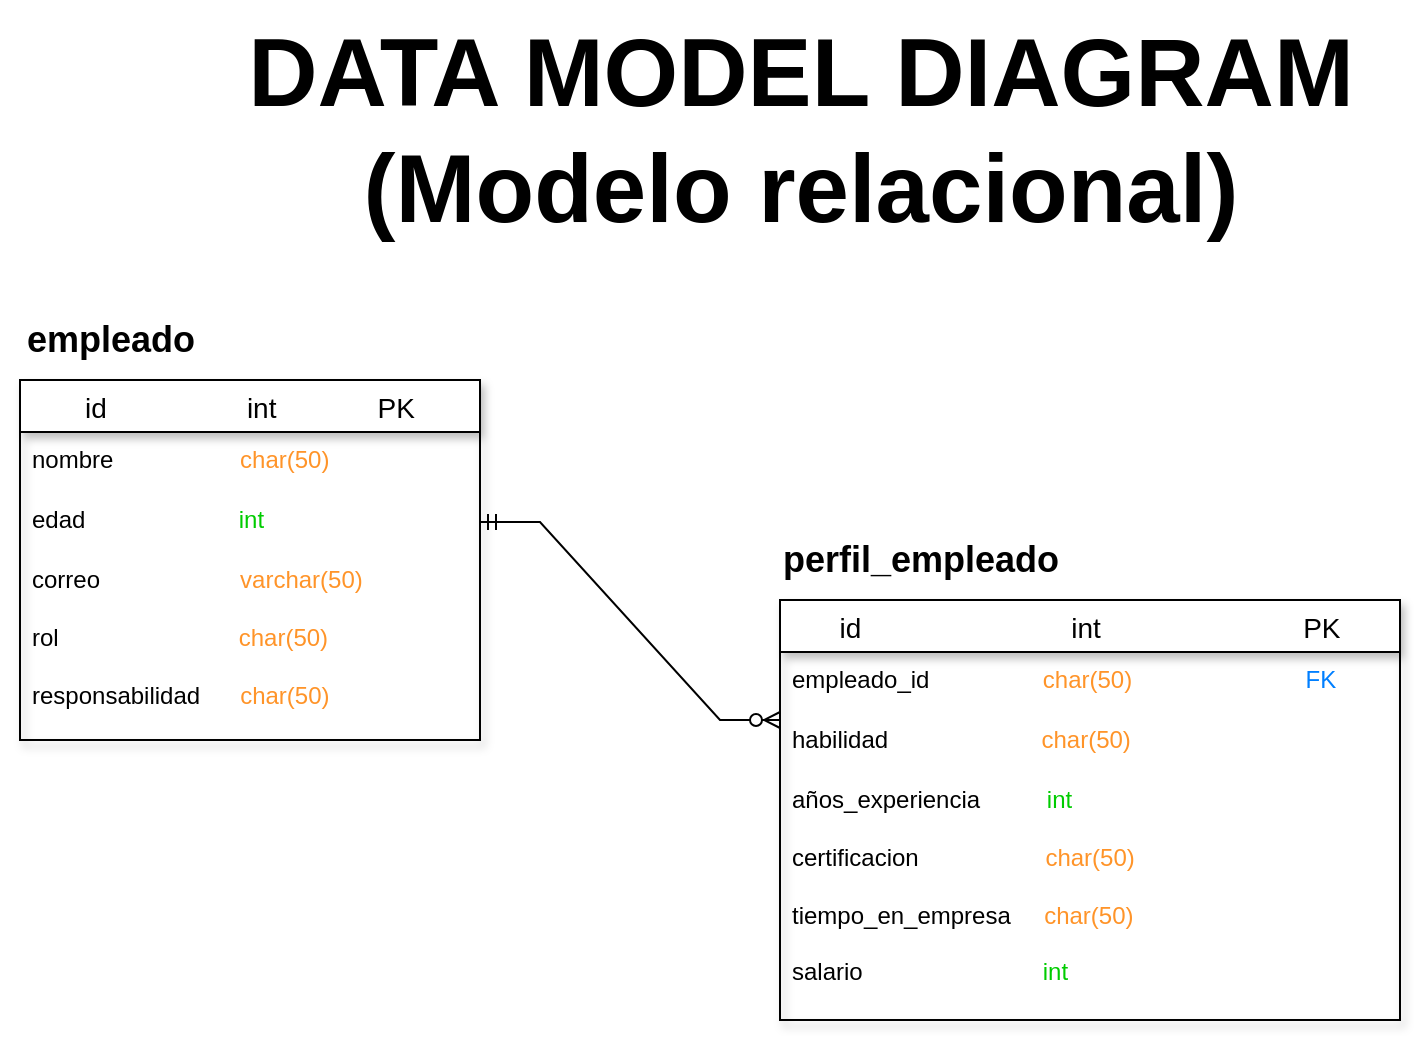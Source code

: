 <mxfile version="24.4.4" type="device" pages="3">
  <diagram name="DATA MODEL" id="8Vv8Cdxd6RyiCp-zmt-N">
    <mxGraphModel dx="1593" dy="647" grid="1" gridSize="10" guides="1" tooltips="1" connect="1" arrows="1" fold="1" page="1" pageScale="1" pageWidth="5000" pageHeight="5000" math="0" shadow="0">
      <root>
        <mxCell id="0" />
        <mxCell id="1" parent="0" />
        <mxCell id="gJs5bKo470rQABARNcll-5" value="id                  int             PK" style="swimlane;fontStyle=0;childLayout=stackLayout;horizontal=1;startSize=26;horizontalStack=0;resizeParent=1;resizeParentMax=0;resizeLast=0;collapsible=1;marginBottom=0;align=center;fontSize=14;shadow=1;" vertex="1" parent="1">
          <mxGeometry x="170" y="210" width="230" height="180" as="geometry" />
        </mxCell>
        <mxCell id="gJs5bKo470rQABARNcll-6" value="nombre&amp;nbsp; &amp;nbsp; &amp;nbsp; &amp;nbsp; &amp;nbsp; &amp;nbsp; &amp;nbsp; &amp;nbsp; &amp;nbsp; &amp;nbsp;&lt;font color=&quot;#ff9429&quot;&gt;char(50)&lt;/font&gt;" style="text;strokeColor=none;fillColor=none;spacingLeft=4;spacingRight=4;overflow=hidden;rotatable=0;points=[[0,0.5],[1,0.5]];portConstraint=eastwest;fontSize=12;whiteSpace=wrap;html=1;" vertex="1" parent="gJs5bKo470rQABARNcll-5">
          <mxGeometry y="26" width="230" height="30" as="geometry" />
        </mxCell>
        <mxCell id="gJs5bKo470rQABARNcll-7" value="edad&amp;nbsp; &amp;nbsp; &amp;nbsp; &amp;nbsp; &amp;nbsp; &amp;nbsp; &amp;nbsp; &amp;nbsp; &amp;nbsp; &amp;nbsp; &amp;nbsp; &amp;nbsp;&lt;font color=&quot;#00cc00&quot;&gt;int&lt;/font&gt;&amp;nbsp;&amp;nbsp;" style="text;strokeColor=none;fillColor=none;spacingLeft=4;spacingRight=4;overflow=hidden;rotatable=0;points=[[0,0.5],[1,0.5]];portConstraint=eastwest;fontSize=12;whiteSpace=wrap;html=1;" vertex="1" parent="gJs5bKo470rQABARNcll-5">
          <mxGeometry y="56" width="230" height="30" as="geometry" />
        </mxCell>
        <mxCell id="gJs5bKo470rQABARNcll-8" value="correo&amp;nbsp; &amp;nbsp; &amp;nbsp; &amp;nbsp; &amp;nbsp; &amp;nbsp; &amp;nbsp; &amp;nbsp; &amp;nbsp; &amp;nbsp; &amp;nbsp;&lt;font color=&quot;#ff9429&quot;&gt;varchar(50)&lt;/font&gt;&lt;div&gt;&lt;br&gt;&lt;/div&gt;&lt;div&gt;rol&amp;nbsp; &amp;nbsp; &amp;nbsp; &amp;nbsp; &amp;nbsp; &amp;nbsp; &amp;nbsp; &amp;nbsp; &amp;nbsp; &amp;nbsp; &amp;nbsp; &amp;nbsp; &amp;nbsp; &amp;nbsp;&lt;font color=&quot;#ff9429&quot;&gt;char(50)&lt;/font&gt;&lt;/div&gt;&lt;div&gt;&lt;br&gt;&lt;/div&gt;&lt;div&gt;responsabilidad&amp;nbsp; &amp;nbsp; &amp;nbsp; &lt;font color=&quot;#ff9429&quot;&gt;char(50)&lt;/font&gt;&lt;/div&gt;" style="text;strokeColor=none;fillColor=none;spacingLeft=4;spacingRight=4;overflow=hidden;rotatable=0;points=[[0,0.5],[1,0.5]];portConstraint=eastwest;fontSize=12;whiteSpace=wrap;html=1;" vertex="1" parent="gJs5bKo470rQABARNcll-5">
          <mxGeometry y="86" width="230" height="94" as="geometry" />
        </mxCell>
        <mxCell id="gJs5bKo470rQABARNcll-11" value="" style="edgeStyle=entityRelationEdgeStyle;fontSize=12;html=1;endArrow=ERzeroToMany;startArrow=ERmandOne;rounded=0;exitX=1;exitY=0.5;exitDx=0;exitDy=0;" edge="1" parent="1" source="gJs5bKo470rQABARNcll-7">
          <mxGeometry width="100" height="100" relative="1" as="geometry">
            <mxPoint x="450" y="480" as="sourcePoint" />
            <mxPoint x="550" y="380" as="targetPoint" />
            <Array as="points">
              <mxPoint x="450" y="320" />
            </Array>
          </mxGeometry>
        </mxCell>
        <mxCell id="gJs5bKo470rQABARNcll-13" value="id                           int                          PK" style="swimlane;fontStyle=0;childLayout=stackLayout;horizontal=1;startSize=26;horizontalStack=0;resizeParent=1;resizeParentMax=0;resizeLast=0;collapsible=1;marginBottom=0;align=center;fontSize=14;shadow=1;" vertex="1" parent="1">
          <mxGeometry x="550" y="320" width="310" height="210" as="geometry">
            <mxRectangle x="550" y="320" width="220" height="30" as="alternateBounds" />
          </mxGeometry>
        </mxCell>
        <mxCell id="gJs5bKo470rQABARNcll-14" value="empleado_id&amp;nbsp; &amp;nbsp; &amp;nbsp; &amp;nbsp; &amp;nbsp; &amp;nbsp; &amp;nbsp; &amp;nbsp; &amp;nbsp;&lt;font color=&quot;#ff9429&quot;&gt;char(50)&amp;nbsp; &amp;nbsp; &amp;nbsp; &amp;nbsp; &amp;nbsp; &amp;nbsp; &amp;nbsp; &amp;nbsp; &amp;nbsp; &amp;nbsp; &amp;nbsp; &amp;nbsp; &amp;nbsp;&amp;nbsp;&lt;/font&gt;&lt;font color=&quot;#007fff&quot;&gt;FK&lt;/font&gt;" style="text;strokeColor=none;fillColor=none;spacingLeft=4;spacingRight=4;overflow=hidden;rotatable=0;points=[[0,0.5],[1,0.5]];portConstraint=eastwest;fontSize=12;whiteSpace=wrap;html=1;" vertex="1" parent="gJs5bKo470rQABARNcll-13">
          <mxGeometry y="26" width="310" height="30" as="geometry" />
        </mxCell>
        <mxCell id="gJs5bKo470rQABARNcll-15" value="habilidad&amp;nbsp; &amp;nbsp; &amp;nbsp; &amp;nbsp; &amp;nbsp; &amp;nbsp; &amp;nbsp; &amp;nbsp; &amp;nbsp; &amp;nbsp; &amp;nbsp; &amp;nbsp;&lt;span style=&quot;color: rgb(255, 148, 41);&quot;&gt;char(50)&lt;/span&gt;" style="text;strokeColor=none;fillColor=none;spacingLeft=4;spacingRight=4;overflow=hidden;rotatable=0;points=[[0,0.5],[1,0.5]];portConstraint=eastwest;fontSize=12;whiteSpace=wrap;html=1;" vertex="1" parent="gJs5bKo470rQABARNcll-13">
          <mxGeometry y="56" width="310" height="30" as="geometry" />
        </mxCell>
        <mxCell id="gJs5bKo470rQABARNcll-16" value="años_experiencia&amp;nbsp; &amp;nbsp; &amp;nbsp; &amp;nbsp; &amp;nbsp;&amp;nbsp;&lt;font color=&quot;#00cc00&quot;&gt;int&lt;/font&gt;&lt;div&gt;&lt;font color=&quot;#ff9429&quot;&gt;&lt;br&gt;&lt;/font&gt;&lt;div&gt;certificacion&amp;nbsp; &amp;nbsp; &amp;nbsp; &amp;nbsp; &amp;nbsp; &amp;nbsp; &amp;nbsp; &amp;nbsp; &amp;nbsp; &amp;nbsp;&lt;font color=&quot;#ff9429&quot;&gt;char(50)&lt;/font&gt;&lt;/div&gt;&lt;div&gt;&lt;br&gt;&lt;/div&gt;&lt;div&gt;tiempo_en_empresa&amp;nbsp; &amp;nbsp; &amp;nbsp;&lt;font color=&quot;#ff9429&quot;&gt;char(50)&lt;/font&gt;&lt;/div&gt;&lt;/div&gt;&lt;div&gt;&lt;font color=&quot;#ff9429&quot;&gt;&lt;br&gt;&lt;/font&gt;&lt;/div&gt;&lt;div&gt;salario&amp;nbsp; &amp;nbsp; &amp;nbsp; &amp;nbsp; &amp;nbsp; &amp;nbsp; &amp;nbsp; &amp;nbsp; &amp;nbsp; &amp;nbsp; &amp;nbsp; &amp;nbsp; &amp;nbsp; &lt;font color=&quot;#00cc00&quot;&gt;&amp;nbsp;int&lt;/font&gt;&lt;/div&gt;" style="text;strokeColor=none;fillColor=none;spacingLeft=4;spacingRight=4;overflow=hidden;rotatable=0;points=[[0,0.5],[1,0.5]];portConstraint=eastwest;fontSize=12;whiteSpace=wrap;html=1;" vertex="1" parent="gJs5bKo470rQABARNcll-13">
          <mxGeometry y="86" width="310" height="124" as="geometry" />
        </mxCell>
        <mxCell id="gJs5bKo470rQABARNcll-18" value="&lt;b&gt;&lt;font style=&quot;font-size: 48px;&quot;&gt;DATA MODEL DIAGRAM&lt;/font&gt;&lt;/b&gt;&lt;div&gt;&lt;b&gt;&lt;font style=&quot;font-size: 48px;&quot;&gt;(Modelo relacional)&lt;/font&gt;&lt;/b&gt;&lt;/div&gt;" style="text;html=1;align=center;verticalAlign=middle;resizable=0;points=[];autosize=1;strokeColor=none;fillColor=none;" vertex="1" parent="1">
          <mxGeometry x="270" y="20" width="580" height="130" as="geometry" />
        </mxCell>
        <mxCell id="Pp-eJs3AvqV8gKSmDJ2w-1" value="&lt;b&gt;&lt;font style=&quot;font-size: 18px;&quot;&gt;empleado&lt;/font&gt;&lt;/b&gt;" style="text;html=1;align=center;verticalAlign=middle;resizable=0;points=[];autosize=1;strokeColor=none;fillColor=none;" vertex="1" parent="1">
          <mxGeometry x="160" y="170" width="110" height="40" as="geometry" />
        </mxCell>
        <mxCell id="Pp-eJs3AvqV8gKSmDJ2w-2" value="&lt;b&gt;&lt;font style=&quot;font-size: 18px;&quot;&gt;perfil_empleado&lt;/font&gt;&lt;/b&gt;" style="text;html=1;align=center;verticalAlign=middle;resizable=0;points=[];autosize=1;strokeColor=none;fillColor=none;" vertex="1" parent="1">
          <mxGeometry x="540" y="280" width="160" height="40" as="geometry" />
        </mxCell>
      </root>
    </mxGraphModel>
  </diagram>
  <diagram id="5F2YvM18f5DHf8GJzFru" name="COMPONENT DIAGRAM">
    <mxGraphModel dx="1134" dy="589" grid="1" gridSize="10" guides="1" tooltips="1" connect="1" arrows="1" fold="1" page="1" pageScale="1" pageWidth="5000" pageHeight="5000" math="0" shadow="0">
      <root>
        <mxCell id="0" />
        <mxCell id="1" parent="0" />
        <mxCell id="p4Lxp6jSWEpP2U2FWhaJ-3" value="database.py" style="shape=module;align=left;spacingLeft=20;align=center;verticalAlign=top;whiteSpace=wrap;html=1;" parent="1" vertex="1">
          <mxGeometry x="290" y="1280" width="150" height="70" as="geometry" />
        </mxCell>
        <mxCell id="p4Lxp6jSWEpP2U2FWhaJ-4" value="main.py" style="shape=module;align=left;spacingLeft=20;align=center;verticalAlign=top;whiteSpace=wrap;html=1;" parent="1" vertex="1">
          <mxGeometry x="155" y="1110" width="150" height="70" as="geometry" />
        </mxCell>
        <mxCell id="p4Lxp6jSWEpP2U2FWhaJ-5" value="models.py" style="shape=module;align=left;spacingLeft=20;align=center;verticalAlign=top;whiteSpace=wrap;html=1;" parent="1" vertex="1">
          <mxGeometry x="550" y="1100" width="150" height="70" as="geometry" />
        </mxCell>
        <mxCell id="p4Lxp6jSWEpP2U2FWhaJ-7" value="Información empleado&lt;div&gt;&lt;span style=&quot;background-color: initial;&quot;&gt;Información perfil&lt;/span&gt;&lt;/div&gt;" style="whiteSpace=wrap;html=1;align=center;" parent="1" vertex="1">
          <mxGeometry x="560" y="1280" width="140" height="70" as="geometry" />
        </mxCell>
        <mxCell id="p4Lxp6jSWEpP2U2FWhaJ-8" value="DB" style="whiteSpace=wrap;html=1;align=center;" parent="1" vertex="1">
          <mxGeometry x="560" y="1260" width="50" height="20" as="geometry" />
        </mxCell>
        <mxCell id="p4Lxp6jSWEpP2U2FWhaJ-19" value="&lt;font style=&quot;font-size: 48px;&quot;&gt;&lt;b&gt;COMPONENT DIAGRAM&lt;/b&gt;&lt;/font&gt;" style="text;html=1;align=center;verticalAlign=middle;resizable=0;points=[];autosize=1;strokeColor=none;fillColor=none;" parent="1" vertex="1">
          <mxGeometry x="120" y="780" width="580" height="70" as="geometry" />
        </mxCell>
        <mxCell id="8f7R22QJFNezxQCNV4N7-9" value="" style="html=1;verticalAlign=bottom;endArrow=open;dashed=1;endSize=8;curved=0;rounded=0;entryX=0.552;entryY=0.969;entryDx=0;entryDy=0;entryPerimeter=0;dashPattern=8 8;exitX=0.25;exitY=0;exitDx=0;exitDy=0;endFill=0;startArrow=open;startFill=0;" parent="1" target="p4Lxp6jSWEpP2U2FWhaJ-4" edge="1" source="p4Lxp6jSWEpP2U2FWhaJ-3">
          <mxGeometry relative="1" as="geometry">
            <mxPoint x="373" y="1280" as="sourcePoint" />
            <mxPoint x="430" y="1220" as="targetPoint" />
            <Array as="points">
              <mxPoint x="328" y="1250" />
              <mxPoint x="238" y="1250" />
            </Array>
          </mxGeometry>
        </mxCell>
        <mxCell id="MOI77YkNoGCoBy-1bqQC-1" value="" style="html=1;verticalAlign=bottom;endArrow=open;dashed=1;endSize=8;rounded=0;entryX=0.8;entryY=0;entryDx=0;entryDy=0;entryPerimeter=0;exitX=0.5;exitY=1;exitDx=0;exitDy=0;edgeStyle=elbowEdgeStyle;elbow=vertical;dashPattern=12 12;" parent="1" source="p4Lxp6jSWEpP2U2FWhaJ-5" target="p4Lxp6jSWEpP2U2FWhaJ-3" edge="1">
          <mxGeometry relative="1" as="geometry">
            <mxPoint x="500" y="1222" as="sourcePoint" />
            <mxPoint x="500" y="1150" as="targetPoint" />
          </mxGeometry>
        </mxCell>
        <mxCell id="MOI77YkNoGCoBy-1bqQC-2" value="" style="html=1;verticalAlign=bottom;endArrow=open;dashed=1;endSize=8;curved=0;rounded=0;entryX=0;entryY=0.5;entryDx=0;entryDy=0;dashPattern=12 12;" parent="1" target="p4Lxp6jSWEpP2U2FWhaJ-7" edge="1">
          <mxGeometry relative="1" as="geometry">
            <mxPoint x="500" y="1315" as="sourcePoint" />
            <mxPoint x="560" y="1310" as="targetPoint" />
          </mxGeometry>
        </mxCell>
        <mxCell id="MOI77YkNoGCoBy-1bqQC-3" value="" style="html=1;verticalAlign=bottom;endArrow=open;dashed=1;endSize=8;curved=0;rounded=0;entryX=1;entryY=0.5;entryDx=0;entryDy=0;dashPattern=12 12;" parent="1" target="p4Lxp6jSWEpP2U2FWhaJ-3" edge="1">
          <mxGeometry relative="1" as="geometry">
            <mxPoint x="500" y="1315" as="sourcePoint" />
            <mxPoint x="489.28" y="1332" as="targetPoint" />
            <Array as="points">
              <mxPoint x="490" y="1315" />
            </Array>
          </mxGeometry>
        </mxCell>
        <mxCell id="O7bebg6nKFCXVjww0IWr-1" value="services.py" style="shape=module;align=left;spacingLeft=20;align=center;verticalAlign=top;whiteSpace=wrap;html=1;" vertex="1" parent="1">
          <mxGeometry x="550" y="990" width="150" height="60" as="geometry" />
        </mxCell>
        <mxCell id="O7bebg6nKFCXVjww0IWr-3" style="edgeStyle=orthogonalEdgeStyle;rounded=0;orthogonalLoop=1;jettySize=auto;html=1;entryX=0.653;entryY=0.041;entryDx=0;entryDy=0;entryPerimeter=0;dashed=1;dashPattern=8 8;endArrow=open;endFill=0;" edge="1" parent="1" source="O7bebg6nKFCXVjww0IWr-1" target="p4Lxp6jSWEpP2U2FWhaJ-3">
          <mxGeometry relative="1" as="geometry" />
        </mxCell>
        <mxCell id="O7bebg6nKFCXVjww0IWr-4" value="Observer.py" style="shape=module;align=left;spacingLeft=20;align=center;verticalAlign=top;whiteSpace=wrap;html=1;" vertex="1" parent="1">
          <mxGeometry x="550" y="900" width="150" height="60" as="geometry" />
        </mxCell>
        <mxCell id="O7bebg6nKFCXVjww0IWr-5" style="edgeStyle=orthogonalEdgeStyle;rounded=0;orthogonalLoop=1;jettySize=auto;html=1;dashed=1;dashPattern=8 8;endArrow=open;endFill=0;entryX=0.5;entryY=0;entryDx=0;entryDy=0;" edge="1" parent="1" target="p4Lxp6jSWEpP2U2FWhaJ-3">
          <mxGeometry relative="1" as="geometry">
            <mxPoint x="560" y="960" as="sourcePoint" />
            <mxPoint x="360" y="1260" as="targetPoint" />
            <Array as="points">
              <mxPoint x="360" y="960" />
              <mxPoint x="360" y="1280" />
            </Array>
          </mxGeometry>
        </mxCell>
      </root>
    </mxGraphModel>
  </diagram>
  <diagram id="gFK22XdslvCX1JbC0nna" name="PACKAGE DIAGRAM">
    <mxGraphModel dx="1588" dy="824" grid="1" gridSize="12" guides="1" tooltips="1" connect="1" arrows="1" fold="1" page="1" pageScale="1" pageWidth="5000" pageHeight="5000" math="0" shadow="0">
      <root>
        <mxCell id="0" />
        <mxCell id="1" parent="0" />
        <mxCell id="j75Wx8pc6O_PyOCu6fBs-1" value="API&lt;div&gt;Gestor de recursos humanos&lt;/div&gt;" style="shape=folder;fontStyle=1;spacingTop=10;tabWidth=40;tabHeight=14;tabPosition=left;html=1;whiteSpace=wrap;" parent="1" vertex="1">
          <mxGeometry x="340" y="450" width="900" height="230" as="geometry" />
        </mxCell>
        <mxCell id="j75Wx8pc6O_PyOCu6fBs-2" value="models" style="shape=folder;fontStyle=1;spacingTop=10;tabWidth=40;tabHeight=14;tabPosition=left;html=1;whiteSpace=wrap;" parent="1" vertex="1">
          <mxGeometry x="650" y="600" width="90" height="60" as="geometry" />
        </mxCell>
        <mxCell id="j75Wx8pc6O_PyOCu6fBs-3" value="CR&lt;div&gt;perfil empleado&lt;/div&gt;" style="shape=folder;fontStyle=1;spacingTop=10;tabWidth=40;tabHeight=14;tabPosition=left;html=1;whiteSpace=wrap;" parent="1" vertex="1">
          <mxGeometry x="500" y="600" width="100" height="60" as="geometry" />
        </mxCell>
        <mxCell id="j75Wx8pc6O_PyOCu6fBs-5" value="CRUD&amp;nbsp;&lt;div&gt;empleado&lt;/div&gt;" style="shape=folder;fontStyle=1;spacingTop=10;tabWidth=40;tabHeight=14;tabPosition=left;html=1;whiteSpace=wrap;" parent="1" vertex="1">
          <mxGeometry x="370" y="600" width="100" height="60" as="geometry" />
        </mxCell>
        <mxCell id="j75Wx8pc6O_PyOCu6fBs-11" value="Data Management" style="shape=folder;fontStyle=1;spacingTop=10;tabWidth=40;tabHeight=14;tabPosition=left;html=1;whiteSpace=wrap;" parent="1" vertex="1">
          <mxGeometry x="370" y="770" width="880" height="180" as="geometry" />
        </mxCell>
        <mxCell id="j75Wx8pc6O_PyOCu6fBs-12" value="empleado" style="shape=folder;fontStyle=1;spacingTop=10;tabWidth=40;tabHeight=14;tabPosition=left;html=1;whiteSpace=wrap;" parent="1" vertex="1">
          <mxGeometry x="400" y="880" width="70" height="50" as="geometry" />
        </mxCell>
        <mxCell id="j75Wx8pc6O_PyOCu6fBs-13" value="perfil_empleado" style="shape=folder;fontStyle=1;spacingTop=10;tabWidth=40;tabHeight=14;tabPosition=left;html=1;whiteSpace=wrap;" parent="1" vertex="1">
          <mxGeometry x="980" y="880" width="110" height="50" as="geometry" />
        </mxCell>
        <mxCell id="j75Wx8pc6O_PyOCu6fBs-14" value="" style="endArrow=open;endSize=12;dashed=1;html=1;rounded=0;entryX=0.687;entryY=1.041;entryDx=0;entryDy=0;entryPerimeter=0;" parent="1" target="j75Wx8pc6O_PyOCu6fBs-5" edge="1">
          <mxGeometry width="160" relative="1" as="geometry">
            <mxPoint x="440" y="780" as="sourcePoint" />
            <mxPoint x="550" y="760" as="targetPoint" />
          </mxGeometry>
        </mxCell>
        <mxCell id="j75Wx8pc6O_PyOCu6fBs-15" value="" style="endArrow=open;endSize=12;dashed=1;html=1;rounded=0;entryX=0.105;entryY=0.091;entryDx=0;entryDy=0;entryPerimeter=0;" parent="1" target="j75Wx8pc6O_PyOCu6fBs-11" edge="1">
          <mxGeometry width="160" relative="1" as="geometry">
            <mxPoint x="460" y="660" as="sourcePoint" />
            <mxPoint x="449" y="672" as="targetPoint" />
          </mxGeometry>
        </mxCell>
        <mxCell id="j75Wx8pc6O_PyOCu6fBs-18" value="" style="endArrow=open;endSize=12;dashed=1;html=1;rounded=0;entryX=0.687;entryY=1.041;entryDx=0;entryDy=0;entryPerimeter=0;" parent="1" edge="1">
          <mxGeometry width="160" relative="1" as="geometry">
            <mxPoint x="540.1" y="780" as="sourcePoint" />
            <mxPoint x="539.1" y="662" as="targetPoint" />
          </mxGeometry>
        </mxCell>
        <mxCell id="j75Wx8pc6O_PyOCu6fBs-19" value="" style="endArrow=open;endSize=12;dashed=1;html=1;rounded=0;entryX=0.224;entryY=0.062;entryDx=0;entryDy=0;entryPerimeter=0;" parent="1" edge="1">
          <mxGeometry width="160" relative="1" as="geometry">
            <mxPoint x="560.1" y="660" as="sourcePoint" />
            <mxPoint x="560.1" y="781" as="targetPoint" />
          </mxGeometry>
        </mxCell>
        <mxCell id="j75Wx8pc6O_PyOCu6fBs-20" value="" style="endArrow=open;endSize=12;dashed=1;html=1;rounded=0;entryX=0.687;entryY=1.041;entryDx=0;entryDy=0;entryPerimeter=0;" parent="1" edge="1">
          <mxGeometry width="160" relative="1" as="geometry">
            <mxPoint x="685.1" y="780" as="sourcePoint" />
            <mxPoint x="684.1" y="662" as="targetPoint" />
          </mxGeometry>
        </mxCell>
        <mxCell id="j75Wx8pc6O_PyOCu6fBs-21" value="" style="endArrow=open;endSize=12;dashed=1;html=1;rounded=0;entryX=0.224;entryY=0.062;entryDx=0;entryDy=0;entryPerimeter=0;" parent="1" edge="1">
          <mxGeometry width="160" relative="1" as="geometry">
            <mxPoint x="705.1" y="660" as="sourcePoint" />
            <mxPoint x="705.1" y="781" as="targetPoint" />
          </mxGeometry>
        </mxCell>
        <mxCell id="j75Wx8pc6O_PyOCu6fBs-22" value="Services" style="shape=folder;fontStyle=1;spacingTop=10;tabWidth=40;tabHeight=14;tabPosition=left;html=1;whiteSpace=wrap;" parent="1" vertex="1">
          <mxGeometry x="790" y="605" width="100" height="55" as="geometry" />
        </mxCell>
        <mxCell id="j75Wx8pc6O_PyOCu6fBs-23" value="" style="endArrow=open;endSize=12;dashed=1;html=1;rounded=0;entryX=0.687;entryY=1.041;entryDx=0;entryDy=0;entryPerimeter=0;" parent="1" edge="1">
          <mxGeometry width="160" relative="1" as="geometry">
            <mxPoint x="821" y="780" as="sourcePoint" />
            <mxPoint x="820" y="662" as="targetPoint" />
          </mxGeometry>
        </mxCell>
        <mxCell id="j75Wx8pc6O_PyOCu6fBs-24" value="" style="endArrow=open;endSize=12;dashed=1;html=1;rounded=0;entryX=0.224;entryY=0.062;entryDx=0;entryDy=0;entryPerimeter=0;" parent="1" edge="1">
          <mxGeometry width="160" relative="1" as="geometry">
            <mxPoint x="841" y="660" as="sourcePoint" />
            <mxPoint x="841" y="781" as="targetPoint" />
          </mxGeometry>
        </mxCell>
        <mxCell id="j75Wx8pc6O_PyOCu6fBs-25" value="&lt;font style=&quot;font-size: 48px;&quot;&gt;&lt;b&gt;PACKAGE DIAGRAM&lt;/b&gt;&lt;/font&gt;" style="text;html=1;align=center;verticalAlign=middle;resizable=0;points=[];autosize=1;strokeColor=none;fillColor=none;" parent="1" vertex="1">
          <mxGeometry x="390" y="330" width="500" height="70" as="geometry" />
        </mxCell>
        <mxCell id="slYZukF2LpMumndphi3M-2" value="frontend" style="shape=folder;fontStyle=1;spacingTop=10;tabWidth=40;tabHeight=14;tabPosition=left;html=1;whiteSpace=wrap;" vertex="1" parent="1">
          <mxGeometry x="950" y="605" width="100" height="55" as="geometry" />
        </mxCell>
        <mxCell id="slYZukF2LpMumndphi3M-3" value="" style="endArrow=open;endSize=12;dashed=1;html=1;rounded=0;entryX=0.224;entryY=0.062;entryDx=0;entryDy=0;entryPerimeter=0;" edge="1" parent="1">
          <mxGeometry width="160" relative="1" as="geometry">
            <mxPoint x="1020" y="660" as="sourcePoint" />
            <mxPoint x="1020" y="781" as="targetPoint" />
          </mxGeometry>
        </mxCell>
        <mxCell id="slYZukF2LpMumndphi3M-4" value="" style="endArrow=open;endSize=12;dashed=1;html=1;rounded=0;entryX=0.687;entryY=1.041;entryDx=0;entryDy=0;entryPerimeter=0;" edge="1" parent="1">
          <mxGeometry width="160" relative="1" as="geometry">
            <mxPoint x="981" y="778" as="sourcePoint" />
            <mxPoint x="980" y="660" as="targetPoint" />
          </mxGeometry>
        </mxCell>
        <mxCell id="slYZukF2LpMumndphi3M-5" value="utils" style="shape=folder;fontStyle=1;spacingTop=10;tabWidth=40;tabHeight=14;tabPosition=left;html=1;whiteSpace=wrap;" vertex="1" parent="1">
          <mxGeometry x="1090" y="605" width="100" height="55" as="geometry" />
        </mxCell>
        <mxCell id="slYZukF2LpMumndphi3M-6" value="" style="endArrow=open;endSize=12;dashed=1;html=1;rounded=0;entryX=0.224;entryY=0.062;entryDx=0;entryDy=0;entryPerimeter=0;" edge="1" parent="1">
          <mxGeometry width="160" relative="1" as="geometry">
            <mxPoint x="1160" y="660" as="sourcePoint" />
            <mxPoint x="1160" y="781" as="targetPoint" />
          </mxGeometry>
        </mxCell>
        <mxCell id="slYZukF2LpMumndphi3M-7" value="" style="endArrow=open;endSize=12;dashed=1;html=1;rounded=0;entryX=0.687;entryY=1.041;entryDx=0;entryDy=0;entryPerimeter=0;" edge="1" parent="1">
          <mxGeometry width="160" relative="1" as="geometry">
            <mxPoint x="1131" y="778" as="sourcePoint" />
            <mxPoint x="1130" y="660" as="targetPoint" />
          </mxGeometry>
        </mxCell>
      </root>
    </mxGraphModel>
  </diagram>
</mxfile>
